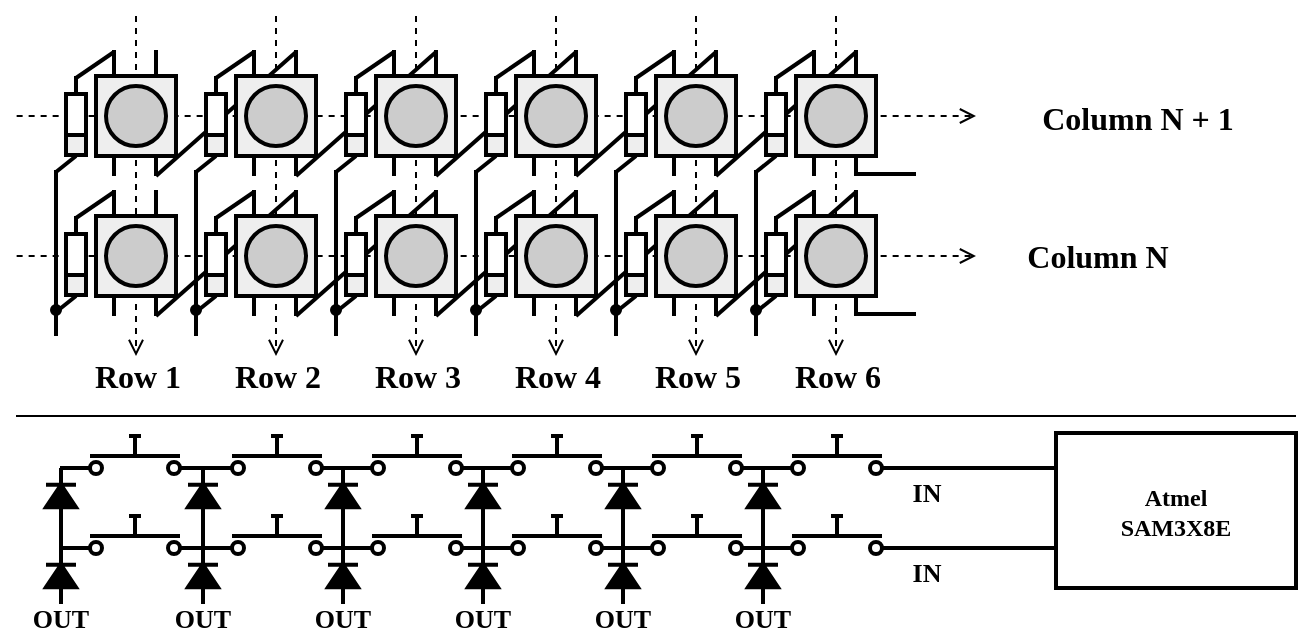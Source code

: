 <mxfile version="20.8.10" type="device"><diagram name="Page-1" id="bhe-230jiLK3wvnJUYLZ"><mxGraphModel dx="710" dy="435" grid="1" gridSize="10" guides="1" tooltips="1" connect="1" arrows="1" fold="1" page="1" pageScale="1" pageWidth="827" pageHeight="1169" math="0" shadow="0"><root><mxCell id="0"/><mxCell id="1" parent="0"/><mxCell id="HXv7oP3QBHWF7GNq25yJ-164" value="" style="endArrow=open;html=1;rounded=0;endFill=0;dashed=1;" edge="1" parent="1"><mxGeometry width="50" height="50" relative="1" as="geometry"><mxPoint x="450" y="40" as="sourcePoint"/><mxPoint x="450" y="210" as="targetPoint"/></mxGeometry></mxCell><mxCell id="HXv7oP3QBHWF7GNq25yJ-163" value="" style="endArrow=open;html=1;rounded=0;endFill=0;dashed=1;" edge="1" parent="1"><mxGeometry width="50" height="50" relative="1" as="geometry"><mxPoint x="380" y="40" as="sourcePoint"/><mxPoint x="380" y="210" as="targetPoint"/></mxGeometry></mxCell><mxCell id="HXv7oP3QBHWF7GNq25yJ-162" value="" style="endArrow=open;html=1;rounded=0;endFill=0;dashed=1;" edge="1" parent="1"><mxGeometry width="50" height="50" relative="1" as="geometry"><mxPoint x="310" y="40" as="sourcePoint"/><mxPoint x="310" y="210" as="targetPoint"/></mxGeometry></mxCell><mxCell id="HXv7oP3QBHWF7GNq25yJ-161" value="" style="endArrow=open;html=1;rounded=0;endFill=0;dashed=1;" edge="1" parent="1"><mxGeometry width="50" height="50" relative="1" as="geometry"><mxPoint x="240" y="40" as="sourcePoint"/><mxPoint x="240" y="210" as="targetPoint"/></mxGeometry></mxCell><mxCell id="HXv7oP3QBHWF7GNq25yJ-160" value="" style="endArrow=open;html=1;rounded=0;endFill=0;dashed=1;" edge="1" parent="1"><mxGeometry width="50" height="50" relative="1" as="geometry"><mxPoint x="170" y="40" as="sourcePoint"/><mxPoint x="170" y="210" as="targetPoint"/></mxGeometry></mxCell><mxCell id="HXv7oP3QBHWF7GNq25yJ-159" value="" style="endArrow=open;html=1;rounded=0;endFill=0;dashed=1;" edge="1" parent="1"><mxGeometry width="50" height="50" relative="1" as="geometry"><mxPoint x="100" y="40" as="sourcePoint"/><mxPoint x="100" y="210" as="targetPoint"/></mxGeometry></mxCell><mxCell id="HXv7oP3QBHWF7GNq25yJ-158" value="" style="endArrow=open;html=1;rounded=0;endFill=0;dashed=1;" edge="1" parent="1"><mxGeometry width="50" height="50" relative="1" as="geometry"><mxPoint x="40.322" y="160" as="sourcePoint"/><mxPoint x="520" y="160" as="targetPoint"/></mxGeometry></mxCell><mxCell id="HXv7oP3QBHWF7GNq25yJ-157" value="" style="endArrow=open;html=1;rounded=0;endFill=0;dashed=1;" edge="1" parent="1"><mxGeometry width="50" height="50" relative="1" as="geometry"><mxPoint x="40.322" y="90" as="sourcePoint"/><mxPoint x="520" y="90" as="targetPoint"/></mxGeometry></mxCell><mxCell id="HXv7oP3QBHWF7GNq25yJ-1" value="" style="endArrow=none;html=1;rounded=0;strokeWidth=2;" edge="1" parent="1"><mxGeometry width="50" height="50" relative="1" as="geometry"><mxPoint x="320.0" y="120" as="sourcePoint"/><mxPoint x="390" y="58" as="targetPoint"/></mxGeometry></mxCell><mxCell id="HXv7oP3QBHWF7GNq25yJ-2" value="" style="endArrow=none;html=1;rounded=0;strokeWidth=2;" edge="1" parent="1"><mxGeometry width="50" height="50" relative="1" as="geometry"><mxPoint x="180.0" y="120" as="sourcePoint"/><mxPoint x="250" y="58" as="targetPoint"/></mxGeometry></mxCell><mxCell id="HXv7oP3QBHWF7GNq25yJ-3" value="" style="endArrow=none;html=1;rounded=0;strokeWidth=2;" edge="1" parent="1"><mxGeometry width="50" height="50" relative="1" as="geometry"><mxPoint x="110" y="120" as="sourcePoint"/><mxPoint x="180" y="58" as="targetPoint"/></mxGeometry></mxCell><mxCell id="HXv7oP3QBHWF7GNq25yJ-4" value="" style="rounded=0;whiteSpace=wrap;html=1;strokeWidth=2;fillColor=#eee;" vertex="1" parent="1"><mxGeometry x="80" y="70" width="40" height="40" as="geometry"/></mxCell><mxCell id="HXv7oP3QBHWF7GNq25yJ-5" value="" style="ellipse;whiteSpace=wrap;html=1;aspect=fixed;strokeWidth=2;fillColor=#CCCCCC;" vertex="1" parent="1"><mxGeometry x="85" y="75" width="30" height="30" as="geometry"/></mxCell><mxCell id="HXv7oP3QBHWF7GNq25yJ-6" value="" style="endArrow=none;html=1;rounded=0;strokeWidth=2;entryX=0.25;entryY=1;entryDx=0;entryDy=0;" edge="1" parent="1"><mxGeometry width="50" height="50" relative="1" as="geometry"><mxPoint x="89" y="120" as="sourcePoint"/><mxPoint x="89" y="110" as="targetPoint"/></mxGeometry></mxCell><mxCell id="HXv7oP3QBHWF7GNq25yJ-7" value="" style="endArrow=none;html=1;rounded=0;strokeWidth=2;entryX=0.25;entryY=1;entryDx=0;entryDy=0;" edge="1" parent="1"><mxGeometry width="50" height="50" relative="1" as="geometry"><mxPoint x="110" y="120" as="sourcePoint"/><mxPoint x="110" y="110" as="targetPoint"/></mxGeometry></mxCell><mxCell id="HXv7oP3QBHWF7GNq25yJ-8" value="" style="endArrow=none;html=1;rounded=0;strokeWidth=2;" edge="1" parent="1"><mxGeometry width="50" height="50" relative="1" as="geometry"><mxPoint x="89" y="70" as="sourcePoint"/><mxPoint x="89" y="57" as="targetPoint"/></mxGeometry></mxCell><mxCell id="HXv7oP3QBHWF7GNq25yJ-9" value="" style="rounded=0;whiteSpace=wrap;html=1;strokeWidth=2;fillColor=#FFFFFF;" vertex="1" parent="1"><mxGeometry x="65" y="79" width="10" height="30" as="geometry"/></mxCell><mxCell id="HXv7oP3QBHWF7GNq25yJ-10" value="" style="rounded=0;whiteSpace=wrap;html=1;strokeWidth=2;fillColor=#EEEEEE;" vertex="1" parent="1"><mxGeometry x="65" y="99.5" width="10" height="10" as="geometry"/></mxCell><mxCell id="HXv7oP3QBHWF7GNq25yJ-11" value="" style="endArrow=none;html=1;rounded=0;strokeWidth=2;entryX=0.25;entryY=1;entryDx=0;entryDy=0;" edge="1" parent="1"><mxGeometry width="50" height="50" relative="1" as="geometry"><mxPoint x="70" y="80.0" as="sourcePoint"/><mxPoint x="70" y="70.0" as="targetPoint"/></mxGeometry></mxCell><mxCell id="HXv7oP3QBHWF7GNq25yJ-12" value="" style="endArrow=none;html=1;rounded=0;strokeWidth=2;" edge="1" parent="1"><mxGeometry width="50" height="50" relative="1" as="geometry"><mxPoint x="70" y="71" as="sourcePoint"/><mxPoint x="89" y="58" as="targetPoint"/></mxGeometry></mxCell><mxCell id="HXv7oP3QBHWF7GNq25yJ-13" value="" style="endArrow=none;html=1;rounded=0;strokeWidth=2;" edge="1" parent="1"><mxGeometry width="50" height="50" relative="1" as="geometry"><mxPoint x="60" y="118" as="sourcePoint"/><mxPoint x="70" y="110" as="targetPoint"/></mxGeometry></mxCell><mxCell id="HXv7oP3QBHWF7GNq25yJ-14" value="" style="rounded=0;whiteSpace=wrap;html=1;strokeWidth=2;fillColor=#eee;" vertex="1" parent="1"><mxGeometry x="150" y="70" width="40" height="40" as="geometry"/></mxCell><mxCell id="HXv7oP3QBHWF7GNq25yJ-15" value="" style="ellipse;whiteSpace=wrap;html=1;aspect=fixed;strokeWidth=2;fillColor=#CCCCCC;" vertex="1" parent="1"><mxGeometry x="155" y="75" width="30" height="30" as="geometry"/></mxCell><mxCell id="HXv7oP3QBHWF7GNq25yJ-16" value="" style="endArrow=none;html=1;rounded=0;strokeWidth=2;entryX=0.25;entryY=1;entryDx=0;entryDy=0;" edge="1" parent="1"><mxGeometry width="50" height="50" relative="1" as="geometry"><mxPoint x="159" y="120" as="sourcePoint"/><mxPoint x="159" y="110" as="targetPoint"/></mxGeometry></mxCell><mxCell id="HXv7oP3QBHWF7GNq25yJ-17" value="" style="endArrow=none;html=1;rounded=0;strokeWidth=2;entryX=0.25;entryY=1;entryDx=0;entryDy=0;" edge="1" parent="1"><mxGeometry width="50" height="50" relative="1" as="geometry"><mxPoint x="180" y="120" as="sourcePoint"/><mxPoint x="180" y="110" as="targetPoint"/></mxGeometry></mxCell><mxCell id="HXv7oP3QBHWF7GNq25yJ-18" value="" style="endArrow=none;html=1;rounded=0;strokeWidth=2;" edge="1" parent="1"><mxGeometry width="50" height="50" relative="1" as="geometry"><mxPoint x="159" y="70" as="sourcePoint"/><mxPoint x="159" y="57.0" as="targetPoint"/></mxGeometry></mxCell><mxCell id="HXv7oP3QBHWF7GNq25yJ-19" value="" style="rounded=0;whiteSpace=wrap;html=1;strokeWidth=2;fillColor=#FFFFFF;" vertex="1" parent="1"><mxGeometry x="135" y="79" width="10" height="30" as="geometry"/></mxCell><mxCell id="HXv7oP3QBHWF7GNq25yJ-20" value="" style="rounded=0;whiteSpace=wrap;html=1;strokeWidth=2;fillColor=#EEEEEE;" vertex="1" parent="1"><mxGeometry x="135" y="99.5" width="10" height="10" as="geometry"/></mxCell><mxCell id="HXv7oP3QBHWF7GNq25yJ-21" value="" style="endArrow=none;html=1;rounded=0;strokeWidth=2;entryX=0.25;entryY=1;entryDx=0;entryDy=0;" edge="1" parent="1"><mxGeometry width="50" height="50" relative="1" as="geometry"><mxPoint x="140" y="80.0" as="sourcePoint"/><mxPoint x="140" y="70.0" as="targetPoint"/></mxGeometry></mxCell><mxCell id="HXv7oP3QBHWF7GNq25yJ-22" value="" style="endArrow=none;html=1;rounded=0;strokeWidth=2;" edge="1" parent="1"><mxGeometry width="50" height="50" relative="1" as="geometry"><mxPoint x="140" y="71.0" as="sourcePoint"/><mxPoint x="159" y="58" as="targetPoint"/></mxGeometry></mxCell><mxCell id="HXv7oP3QBHWF7GNq25yJ-23" value="" style="endArrow=none;html=1;rounded=0;strokeWidth=2;" edge="1" parent="1"><mxGeometry width="50" height="50" relative="1" as="geometry"><mxPoint x="130" y="118" as="sourcePoint"/><mxPoint x="140" y="110" as="targetPoint"/></mxGeometry></mxCell><mxCell id="HXv7oP3QBHWF7GNq25yJ-24" value="" style="endArrow=none;html=1;rounded=0;strokeWidth=2;" edge="1" parent="1"><mxGeometry width="50" height="50" relative="1" as="geometry"><mxPoint x="130" y="200" as="sourcePoint"/><mxPoint x="130" y="117.0" as="targetPoint"/></mxGeometry></mxCell><mxCell id="HXv7oP3QBHWF7GNq25yJ-25" value="" style="endArrow=none;html=1;rounded=0;strokeWidth=2;" edge="1" parent="1"><mxGeometry width="50" height="50" relative="1" as="geometry"><mxPoint x="60" y="200" as="sourcePoint"/><mxPoint x="60" y="117.0" as="targetPoint"/></mxGeometry></mxCell><mxCell id="HXv7oP3QBHWF7GNq25yJ-26" value="" style="endArrow=none;html=1;rounded=0;strokeWidth=2;" edge="1" parent="1"><mxGeometry width="50" height="50" relative="1" as="geometry"><mxPoint x="110" y="70" as="sourcePoint"/><mxPoint x="110" y="57" as="targetPoint"/></mxGeometry></mxCell><mxCell id="HXv7oP3QBHWF7GNq25yJ-27" value="" style="endArrow=none;html=1;rounded=0;strokeWidth=2;" edge="1" parent="1"><mxGeometry width="50" height="50" relative="1" as="geometry"><mxPoint x="180" y="70" as="sourcePoint"/><mxPoint x="180" y="57" as="targetPoint"/></mxGeometry></mxCell><mxCell id="HXv7oP3QBHWF7GNq25yJ-28" value="" style="endArrow=none;html=1;rounded=0;strokeWidth=2;" edge="1" parent="1"><mxGeometry width="50" height="50" relative="1" as="geometry"><mxPoint x="250.0" y="120" as="sourcePoint"/><mxPoint x="320" y="58" as="targetPoint"/></mxGeometry></mxCell><mxCell id="HXv7oP3QBHWF7GNq25yJ-29" value="" style="rounded=0;whiteSpace=wrap;html=1;strokeWidth=2;fillColor=#eee;" vertex="1" parent="1"><mxGeometry x="220" y="70" width="40" height="40" as="geometry"/></mxCell><mxCell id="HXv7oP3QBHWF7GNq25yJ-30" value="" style="ellipse;whiteSpace=wrap;html=1;aspect=fixed;strokeWidth=2;fillColor=#CCCCCC;" vertex="1" parent="1"><mxGeometry x="225" y="75" width="30" height="30" as="geometry"/></mxCell><mxCell id="HXv7oP3QBHWF7GNq25yJ-31" value="" style="endArrow=none;html=1;rounded=0;strokeWidth=2;entryX=0.25;entryY=1;entryDx=0;entryDy=0;" edge="1" parent="1"><mxGeometry width="50" height="50" relative="1" as="geometry"><mxPoint x="229" y="120" as="sourcePoint"/><mxPoint x="229" y="110" as="targetPoint"/></mxGeometry></mxCell><mxCell id="HXv7oP3QBHWF7GNq25yJ-32" value="" style="endArrow=none;html=1;rounded=0;strokeWidth=2;entryX=0.25;entryY=1;entryDx=0;entryDy=0;" edge="1" parent="1"><mxGeometry width="50" height="50" relative="1" as="geometry"><mxPoint x="250" y="120" as="sourcePoint"/><mxPoint x="250" y="110" as="targetPoint"/></mxGeometry></mxCell><mxCell id="HXv7oP3QBHWF7GNq25yJ-33" value="" style="endArrow=none;html=1;rounded=0;strokeWidth=2;" edge="1" parent="1"><mxGeometry width="50" height="50" relative="1" as="geometry"><mxPoint x="229" y="70" as="sourcePoint"/><mxPoint x="229" y="57" as="targetPoint"/></mxGeometry></mxCell><mxCell id="HXv7oP3QBHWF7GNq25yJ-34" value="" style="rounded=0;whiteSpace=wrap;html=1;strokeWidth=2;fillColor=#FFFFFF;" vertex="1" parent="1"><mxGeometry x="205" y="79" width="10" height="30" as="geometry"/></mxCell><mxCell id="HXv7oP3QBHWF7GNq25yJ-35" value="" style="rounded=0;whiteSpace=wrap;html=1;strokeWidth=2;fillColor=#EEEEEE;" vertex="1" parent="1"><mxGeometry x="205" y="99.5" width="10" height="10" as="geometry"/></mxCell><mxCell id="HXv7oP3QBHWF7GNq25yJ-36" value="" style="endArrow=none;html=1;rounded=0;strokeWidth=2;entryX=0.25;entryY=1;entryDx=0;entryDy=0;" edge="1" parent="1"><mxGeometry width="50" height="50" relative="1" as="geometry"><mxPoint x="210" y="80.0" as="sourcePoint"/><mxPoint x="210" y="70.0" as="targetPoint"/></mxGeometry></mxCell><mxCell id="HXv7oP3QBHWF7GNq25yJ-37" value="" style="endArrow=none;html=1;rounded=0;strokeWidth=2;" edge="1" parent="1"><mxGeometry width="50" height="50" relative="1" as="geometry"><mxPoint x="210" y="71" as="sourcePoint"/><mxPoint x="229" y="58" as="targetPoint"/></mxGeometry></mxCell><mxCell id="HXv7oP3QBHWF7GNq25yJ-38" value="" style="endArrow=none;html=1;rounded=0;strokeWidth=2;" edge="1" parent="1"><mxGeometry width="50" height="50" relative="1" as="geometry"><mxPoint x="200" y="118" as="sourcePoint"/><mxPoint x="210" y="110" as="targetPoint"/></mxGeometry></mxCell><mxCell id="HXv7oP3QBHWF7GNq25yJ-39" value="" style="rounded=0;whiteSpace=wrap;html=1;strokeWidth=2;fillColor=#eee;" vertex="1" parent="1"><mxGeometry x="290" y="70" width="40" height="40" as="geometry"/></mxCell><mxCell id="HXv7oP3QBHWF7GNq25yJ-40" value="" style="ellipse;whiteSpace=wrap;html=1;aspect=fixed;strokeWidth=2;fillColor=#CCCCCC;" vertex="1" parent="1"><mxGeometry x="295" y="75" width="30" height="30" as="geometry"/></mxCell><mxCell id="HXv7oP3QBHWF7GNq25yJ-41" value="" style="endArrow=none;html=1;rounded=0;strokeWidth=2;entryX=0.25;entryY=1;entryDx=0;entryDy=0;" edge="1" parent="1"><mxGeometry width="50" height="50" relative="1" as="geometry"><mxPoint x="299" y="120" as="sourcePoint"/><mxPoint x="299" y="110" as="targetPoint"/></mxGeometry></mxCell><mxCell id="HXv7oP3QBHWF7GNq25yJ-42" value="" style="endArrow=none;html=1;rounded=0;strokeWidth=2;entryX=0.25;entryY=1;entryDx=0;entryDy=0;" edge="1" parent="1"><mxGeometry width="50" height="50" relative="1" as="geometry"><mxPoint x="320" y="120" as="sourcePoint"/><mxPoint x="320" y="110" as="targetPoint"/></mxGeometry></mxCell><mxCell id="HXv7oP3QBHWF7GNq25yJ-43" value="" style="endArrow=none;html=1;rounded=0;strokeWidth=2;" edge="1" parent="1"><mxGeometry width="50" height="50" relative="1" as="geometry"><mxPoint x="299" y="70" as="sourcePoint"/><mxPoint x="299" y="57.0" as="targetPoint"/></mxGeometry></mxCell><mxCell id="HXv7oP3QBHWF7GNq25yJ-44" value="" style="rounded=0;whiteSpace=wrap;html=1;strokeWidth=2;fillColor=#FFFFFF;" vertex="1" parent="1"><mxGeometry x="275" y="79" width="10" height="30" as="geometry"/></mxCell><mxCell id="HXv7oP3QBHWF7GNq25yJ-45" value="" style="rounded=0;whiteSpace=wrap;html=1;strokeWidth=2;fillColor=#EEEEEE;" vertex="1" parent="1"><mxGeometry x="275" y="99.5" width="10" height="10" as="geometry"/></mxCell><mxCell id="HXv7oP3QBHWF7GNq25yJ-46" value="" style="endArrow=none;html=1;rounded=0;strokeWidth=2;entryX=0.25;entryY=1;entryDx=0;entryDy=0;" edge="1" parent="1"><mxGeometry width="50" height="50" relative="1" as="geometry"><mxPoint x="280" y="80.0" as="sourcePoint"/><mxPoint x="280" y="70.0" as="targetPoint"/></mxGeometry></mxCell><mxCell id="HXv7oP3QBHWF7GNq25yJ-47" value="" style="endArrow=none;html=1;rounded=0;strokeWidth=2;" edge="1" parent="1"><mxGeometry width="50" height="50" relative="1" as="geometry"><mxPoint x="280" y="71.0" as="sourcePoint"/><mxPoint x="299" y="58" as="targetPoint"/></mxGeometry></mxCell><mxCell id="HXv7oP3QBHWF7GNq25yJ-48" value="" style="endArrow=none;html=1;rounded=0;strokeWidth=2;" edge="1" parent="1"><mxGeometry width="50" height="50" relative="1" as="geometry"><mxPoint x="270" y="118" as="sourcePoint"/><mxPoint x="280" y="110" as="targetPoint"/></mxGeometry></mxCell><mxCell id="HXv7oP3QBHWF7GNq25yJ-49" value="" style="endArrow=none;html=1;rounded=0;strokeWidth=2;" edge="1" parent="1"><mxGeometry width="50" height="50" relative="1" as="geometry"><mxPoint x="270" y="200" as="sourcePoint"/><mxPoint x="270" y="117.0" as="targetPoint"/></mxGeometry></mxCell><mxCell id="HXv7oP3QBHWF7GNq25yJ-50" value="" style="endArrow=none;html=1;rounded=0;strokeWidth=2;" edge="1" parent="1"><mxGeometry width="50" height="50" relative="1" as="geometry"><mxPoint x="200" y="200" as="sourcePoint"/><mxPoint x="200" y="117.0" as="targetPoint"/></mxGeometry></mxCell><mxCell id="HXv7oP3QBHWF7GNq25yJ-51" value="" style="endArrow=none;html=1;rounded=0;strokeWidth=2;" edge="1" parent="1"><mxGeometry width="50" height="50" relative="1" as="geometry"><mxPoint x="250.0" y="70" as="sourcePoint"/><mxPoint x="250.0" y="57" as="targetPoint"/></mxGeometry></mxCell><mxCell id="HXv7oP3QBHWF7GNq25yJ-52" value="" style="endArrow=none;html=1;rounded=0;strokeWidth=2;" edge="1" parent="1"><mxGeometry width="50" height="50" relative="1" as="geometry"><mxPoint x="320.0" y="70" as="sourcePoint"/><mxPoint x="320.0" y="57" as="targetPoint"/></mxGeometry></mxCell><mxCell id="HXv7oP3QBHWF7GNq25yJ-53" value="" style="endArrow=none;html=1;rounded=0;strokeWidth=2;" edge="1" parent="1"><mxGeometry width="50" height="50" relative="1" as="geometry"><mxPoint x="390.0" y="120" as="sourcePoint"/><mxPoint x="460" y="58" as="targetPoint"/></mxGeometry></mxCell><mxCell id="HXv7oP3QBHWF7GNq25yJ-54" value="" style="rounded=0;whiteSpace=wrap;html=1;strokeWidth=2;fillColor=#eee;" vertex="1" parent="1"><mxGeometry x="360" y="70" width="40" height="40" as="geometry"/></mxCell><mxCell id="HXv7oP3QBHWF7GNq25yJ-55" value="" style="ellipse;whiteSpace=wrap;html=1;aspect=fixed;strokeWidth=2;fillColor=#CCCCCC;" vertex="1" parent="1"><mxGeometry x="365" y="75" width="30" height="30" as="geometry"/></mxCell><mxCell id="HXv7oP3QBHWF7GNq25yJ-56" value="" style="endArrow=none;html=1;rounded=0;strokeWidth=2;entryX=0.25;entryY=1;entryDx=0;entryDy=0;" edge="1" parent="1"><mxGeometry width="50" height="50" relative="1" as="geometry"><mxPoint x="369" y="120" as="sourcePoint"/><mxPoint x="369" y="110" as="targetPoint"/></mxGeometry></mxCell><mxCell id="HXv7oP3QBHWF7GNq25yJ-57" value="" style="endArrow=none;html=1;rounded=0;strokeWidth=2;entryX=0.25;entryY=1;entryDx=0;entryDy=0;" edge="1" parent="1"><mxGeometry width="50" height="50" relative="1" as="geometry"><mxPoint x="390" y="120" as="sourcePoint"/><mxPoint x="390" y="110" as="targetPoint"/></mxGeometry></mxCell><mxCell id="HXv7oP3QBHWF7GNq25yJ-58" value="" style="endArrow=none;html=1;rounded=0;strokeWidth=2;" edge="1" parent="1"><mxGeometry width="50" height="50" relative="1" as="geometry"><mxPoint x="369" y="70" as="sourcePoint"/><mxPoint x="369" y="57" as="targetPoint"/></mxGeometry></mxCell><mxCell id="HXv7oP3QBHWF7GNq25yJ-59" value="" style="rounded=0;whiteSpace=wrap;html=1;strokeWidth=2;fillColor=#FFFFFF;" vertex="1" parent="1"><mxGeometry x="345" y="79" width="10" height="30" as="geometry"/></mxCell><mxCell id="HXv7oP3QBHWF7GNq25yJ-60" value="" style="rounded=0;whiteSpace=wrap;html=1;strokeWidth=2;fillColor=#EEEEEE;" vertex="1" parent="1"><mxGeometry x="345" y="99.5" width="10" height="10" as="geometry"/></mxCell><mxCell id="HXv7oP3QBHWF7GNq25yJ-61" value="" style="endArrow=none;html=1;rounded=0;strokeWidth=2;entryX=0.25;entryY=1;entryDx=0;entryDy=0;" edge="1" parent="1"><mxGeometry width="50" height="50" relative="1" as="geometry"><mxPoint x="350" y="80.0" as="sourcePoint"/><mxPoint x="350" y="70.0" as="targetPoint"/></mxGeometry></mxCell><mxCell id="HXv7oP3QBHWF7GNq25yJ-62" value="" style="endArrow=none;html=1;rounded=0;strokeWidth=2;" edge="1" parent="1"><mxGeometry width="50" height="50" relative="1" as="geometry"><mxPoint x="350" y="71" as="sourcePoint"/><mxPoint x="369" y="58" as="targetPoint"/></mxGeometry></mxCell><mxCell id="HXv7oP3QBHWF7GNq25yJ-63" value="" style="endArrow=none;html=1;rounded=0;strokeWidth=2;" edge="1" parent="1"><mxGeometry width="50" height="50" relative="1" as="geometry"><mxPoint x="340" y="118" as="sourcePoint"/><mxPoint x="350" y="110" as="targetPoint"/></mxGeometry></mxCell><mxCell id="HXv7oP3QBHWF7GNq25yJ-64" value="" style="rounded=0;whiteSpace=wrap;html=1;strokeWidth=2;fillColor=#eee;" vertex="1" parent="1"><mxGeometry x="430" y="70" width="40" height="40" as="geometry"/></mxCell><mxCell id="HXv7oP3QBHWF7GNq25yJ-65" value="" style="ellipse;whiteSpace=wrap;html=1;aspect=fixed;strokeWidth=2;fillColor=#CCCCCC;" vertex="1" parent="1"><mxGeometry x="435" y="75" width="30" height="30" as="geometry"/></mxCell><mxCell id="HXv7oP3QBHWF7GNq25yJ-66" value="" style="endArrow=none;html=1;rounded=0;strokeWidth=2;entryX=0.25;entryY=1;entryDx=0;entryDy=0;" edge="1" parent="1"><mxGeometry width="50" height="50" relative="1" as="geometry"><mxPoint x="439" y="120" as="sourcePoint"/><mxPoint x="439" y="110" as="targetPoint"/></mxGeometry></mxCell><mxCell id="HXv7oP3QBHWF7GNq25yJ-67" value="" style="endArrow=none;html=1;rounded=0;strokeWidth=2;entryX=0.25;entryY=1;entryDx=0;entryDy=0;" edge="1" parent="1"><mxGeometry width="50" height="50" relative="1" as="geometry"><mxPoint x="460" y="120" as="sourcePoint"/><mxPoint x="460" y="110" as="targetPoint"/></mxGeometry></mxCell><mxCell id="HXv7oP3QBHWF7GNq25yJ-68" value="" style="endArrow=none;html=1;rounded=0;strokeWidth=2;" edge="1" parent="1"><mxGeometry width="50" height="50" relative="1" as="geometry"><mxPoint x="439" y="70" as="sourcePoint"/><mxPoint x="439" y="57.0" as="targetPoint"/></mxGeometry></mxCell><mxCell id="HXv7oP3QBHWF7GNq25yJ-69" value="" style="rounded=0;whiteSpace=wrap;html=1;strokeWidth=2;fillColor=#FFFFFF;" vertex="1" parent="1"><mxGeometry x="415" y="79" width="10" height="30" as="geometry"/></mxCell><mxCell id="HXv7oP3QBHWF7GNq25yJ-70" value="" style="rounded=0;whiteSpace=wrap;html=1;strokeWidth=2;fillColor=#EEEEEE;" vertex="1" parent="1"><mxGeometry x="415" y="99.5" width="10" height="10" as="geometry"/></mxCell><mxCell id="HXv7oP3QBHWF7GNq25yJ-71" value="" style="endArrow=none;html=1;rounded=0;strokeWidth=2;entryX=0.25;entryY=1;entryDx=0;entryDy=0;" edge="1" parent="1"><mxGeometry width="50" height="50" relative="1" as="geometry"><mxPoint x="420" y="80.0" as="sourcePoint"/><mxPoint x="420" y="70.0" as="targetPoint"/></mxGeometry></mxCell><mxCell id="HXv7oP3QBHWF7GNq25yJ-72" value="" style="endArrow=none;html=1;rounded=0;strokeWidth=2;" edge="1" parent="1"><mxGeometry width="50" height="50" relative="1" as="geometry"><mxPoint x="420" y="71.0" as="sourcePoint"/><mxPoint x="439" y="58" as="targetPoint"/></mxGeometry></mxCell><mxCell id="HXv7oP3QBHWF7GNq25yJ-73" value="" style="endArrow=none;html=1;rounded=0;strokeWidth=2;" edge="1" parent="1"><mxGeometry width="50" height="50" relative="1" as="geometry"><mxPoint x="410" y="118" as="sourcePoint"/><mxPoint x="420" y="110" as="targetPoint"/></mxGeometry></mxCell><mxCell id="HXv7oP3QBHWF7GNq25yJ-74" value="" style="endArrow=none;html=1;rounded=0;strokeWidth=2;" edge="1" parent="1"><mxGeometry width="50" height="50" relative="1" as="geometry"><mxPoint x="410" y="200" as="sourcePoint"/><mxPoint x="410" y="117.0" as="targetPoint"/></mxGeometry></mxCell><mxCell id="HXv7oP3QBHWF7GNq25yJ-75" value="" style="endArrow=none;html=1;rounded=0;strokeWidth=2;" edge="1" parent="1"><mxGeometry width="50" height="50" relative="1" as="geometry"><mxPoint x="340" y="200" as="sourcePoint"/><mxPoint x="340" y="117.0" as="targetPoint"/></mxGeometry></mxCell><mxCell id="HXv7oP3QBHWF7GNq25yJ-76" value="" style="endArrow=none;html=1;rounded=0;strokeWidth=2;" edge="1" parent="1"><mxGeometry width="50" height="50" relative="1" as="geometry"><mxPoint x="390.0" y="70" as="sourcePoint"/><mxPoint x="390.0" y="57" as="targetPoint"/></mxGeometry></mxCell><mxCell id="HXv7oP3QBHWF7GNq25yJ-77" value="" style="endArrow=none;html=1;rounded=0;strokeWidth=2;" edge="1" parent="1"><mxGeometry width="50" height="50" relative="1" as="geometry"><mxPoint x="460.0" y="70" as="sourcePoint"/><mxPoint x="460.0" y="57" as="targetPoint"/></mxGeometry></mxCell><mxCell id="HXv7oP3QBHWF7GNq25yJ-78" value="" style="endArrow=none;html=1;rounded=0;strokeWidth=2;" edge="1" parent="1"><mxGeometry width="50" height="50" relative="1" as="geometry"><mxPoint x="320.0" y="190" as="sourcePoint"/><mxPoint x="390" y="128" as="targetPoint"/></mxGeometry></mxCell><mxCell id="HXv7oP3QBHWF7GNq25yJ-79" value="" style="endArrow=none;html=1;rounded=0;strokeWidth=2;" edge="1" parent="1"><mxGeometry width="50" height="50" relative="1" as="geometry"><mxPoint x="180" y="190" as="sourcePoint"/><mxPoint x="250" y="128" as="targetPoint"/></mxGeometry></mxCell><mxCell id="HXv7oP3QBHWF7GNq25yJ-80" value="" style="endArrow=none;html=1;rounded=0;strokeWidth=2;" edge="1" parent="1"><mxGeometry width="50" height="50" relative="1" as="geometry"><mxPoint x="110" y="190" as="sourcePoint"/><mxPoint x="180" y="128" as="targetPoint"/></mxGeometry></mxCell><mxCell id="HXv7oP3QBHWF7GNq25yJ-81" value="" style="rounded=0;whiteSpace=wrap;html=1;strokeWidth=2;fillColor=#eee;" vertex="1" parent="1"><mxGeometry x="80" y="140" width="40" height="40" as="geometry"/></mxCell><mxCell id="HXv7oP3QBHWF7GNq25yJ-82" value="" style="ellipse;whiteSpace=wrap;html=1;aspect=fixed;strokeWidth=2;fillColor=#CCCCCC;" vertex="1" parent="1"><mxGeometry x="85" y="145" width="30" height="30" as="geometry"/></mxCell><mxCell id="HXv7oP3QBHWF7GNq25yJ-83" value="" style="endArrow=none;html=1;rounded=0;strokeWidth=2;entryX=0.25;entryY=1;entryDx=0;entryDy=0;" edge="1" parent="1"><mxGeometry width="50" height="50" relative="1" as="geometry"><mxPoint x="89" y="190" as="sourcePoint"/><mxPoint x="89" y="180" as="targetPoint"/></mxGeometry></mxCell><mxCell id="HXv7oP3QBHWF7GNq25yJ-84" value="" style="endArrow=none;html=1;rounded=0;strokeWidth=2;entryX=0.25;entryY=1;entryDx=0;entryDy=0;" edge="1" parent="1"><mxGeometry width="50" height="50" relative="1" as="geometry"><mxPoint x="110" y="190" as="sourcePoint"/><mxPoint x="110" y="180" as="targetPoint"/></mxGeometry></mxCell><mxCell id="HXv7oP3QBHWF7GNq25yJ-85" value="" style="endArrow=none;html=1;rounded=0;strokeWidth=2;" edge="1" parent="1"><mxGeometry width="50" height="50" relative="1" as="geometry"><mxPoint x="89" y="140" as="sourcePoint"/><mxPoint x="89" y="127" as="targetPoint"/></mxGeometry></mxCell><mxCell id="HXv7oP3QBHWF7GNq25yJ-86" value="" style="rounded=0;whiteSpace=wrap;html=1;strokeWidth=2;fillColor=#FFFFFF;" vertex="1" parent="1"><mxGeometry x="65" y="149" width="10" height="30" as="geometry"/></mxCell><mxCell id="HXv7oP3QBHWF7GNq25yJ-87" value="" style="rounded=0;whiteSpace=wrap;html=1;strokeWidth=2;fillColor=#EEEEEE;" vertex="1" parent="1"><mxGeometry x="65" y="169.5" width="10" height="10" as="geometry"/></mxCell><mxCell id="HXv7oP3QBHWF7GNq25yJ-88" value="" style="endArrow=none;html=1;rounded=0;strokeWidth=2;entryX=0.25;entryY=1;entryDx=0;entryDy=0;" edge="1" parent="1"><mxGeometry width="50" height="50" relative="1" as="geometry"><mxPoint x="70" y="150.0" as="sourcePoint"/><mxPoint x="70" y="140.0" as="targetPoint"/></mxGeometry></mxCell><mxCell id="HXv7oP3QBHWF7GNq25yJ-89" value="" style="endArrow=none;html=1;rounded=0;strokeWidth=2;" edge="1" parent="1"><mxGeometry width="50" height="50" relative="1" as="geometry"><mxPoint x="70" y="141" as="sourcePoint"/><mxPoint x="89" y="128" as="targetPoint"/></mxGeometry></mxCell><mxCell id="HXv7oP3QBHWF7GNq25yJ-90" value="" style="endArrow=none;html=1;rounded=0;strokeWidth=2;" edge="1" parent="1"><mxGeometry width="50" height="50" relative="1" as="geometry"><mxPoint x="60" y="188" as="sourcePoint"/><mxPoint x="70" y="180" as="targetPoint"/></mxGeometry></mxCell><mxCell id="HXv7oP3QBHWF7GNq25yJ-91" value="" style="rounded=0;whiteSpace=wrap;html=1;strokeWidth=2;fillColor=#eee;" vertex="1" parent="1"><mxGeometry x="150" y="140" width="40" height="40" as="geometry"/></mxCell><mxCell id="HXv7oP3QBHWF7GNq25yJ-92" value="" style="ellipse;whiteSpace=wrap;html=1;aspect=fixed;strokeWidth=2;fillColor=#CCCCCC;" vertex="1" parent="1"><mxGeometry x="155" y="145" width="30" height="30" as="geometry"/></mxCell><mxCell id="HXv7oP3QBHWF7GNq25yJ-93" value="" style="endArrow=none;html=1;rounded=0;strokeWidth=2;entryX=0.25;entryY=1;entryDx=0;entryDy=0;" edge="1" parent="1"><mxGeometry width="50" height="50" relative="1" as="geometry"><mxPoint x="159" y="190" as="sourcePoint"/><mxPoint x="159" y="180" as="targetPoint"/></mxGeometry></mxCell><mxCell id="HXv7oP3QBHWF7GNq25yJ-94" value="" style="endArrow=none;html=1;rounded=0;strokeWidth=2;entryX=0.25;entryY=1;entryDx=0;entryDy=0;" edge="1" parent="1"><mxGeometry width="50" height="50" relative="1" as="geometry"><mxPoint x="180" y="190" as="sourcePoint"/><mxPoint x="180" y="180" as="targetPoint"/></mxGeometry></mxCell><mxCell id="HXv7oP3QBHWF7GNq25yJ-95" value="" style="endArrow=none;html=1;rounded=0;strokeWidth=2;" edge="1" parent="1"><mxGeometry width="50" height="50" relative="1" as="geometry"><mxPoint x="159" y="140" as="sourcePoint"/><mxPoint x="159" y="127.0" as="targetPoint"/></mxGeometry></mxCell><mxCell id="HXv7oP3QBHWF7GNq25yJ-96" value="" style="rounded=0;whiteSpace=wrap;html=1;strokeWidth=2;fillColor=#FFFFFF;" vertex="1" parent="1"><mxGeometry x="135" y="149" width="10" height="30" as="geometry"/></mxCell><mxCell id="HXv7oP3QBHWF7GNq25yJ-97" value="" style="rounded=0;whiteSpace=wrap;html=1;strokeWidth=2;fillColor=#EEEEEE;" vertex="1" parent="1"><mxGeometry x="135" y="169.5" width="10" height="10" as="geometry"/></mxCell><mxCell id="HXv7oP3QBHWF7GNq25yJ-98" value="" style="endArrow=none;html=1;rounded=0;strokeWidth=2;entryX=0.25;entryY=1;entryDx=0;entryDy=0;" edge="1" parent="1"><mxGeometry width="50" height="50" relative="1" as="geometry"><mxPoint x="140" y="150.0" as="sourcePoint"/><mxPoint x="140" y="140.0" as="targetPoint"/></mxGeometry></mxCell><mxCell id="HXv7oP3QBHWF7GNq25yJ-99" value="" style="endArrow=none;html=1;rounded=0;strokeWidth=2;" edge="1" parent="1"><mxGeometry width="50" height="50" relative="1" as="geometry"><mxPoint x="140" y="141.0" as="sourcePoint"/><mxPoint x="159" y="128" as="targetPoint"/></mxGeometry></mxCell><mxCell id="HXv7oP3QBHWF7GNq25yJ-100" value="" style="endArrow=none;html=1;rounded=0;strokeWidth=2;" edge="1" parent="1"><mxGeometry width="50" height="50" relative="1" as="geometry"><mxPoint x="130" y="188" as="sourcePoint"/><mxPoint x="140" y="180" as="targetPoint"/></mxGeometry></mxCell><mxCell id="HXv7oP3QBHWF7GNq25yJ-101" value="" style="endArrow=none;html=1;rounded=0;strokeWidth=2;" edge="1" parent="1"><mxGeometry width="50" height="50" relative="1" as="geometry"><mxPoint x="110" y="140" as="sourcePoint"/><mxPoint x="110" y="127" as="targetPoint"/></mxGeometry></mxCell><mxCell id="HXv7oP3QBHWF7GNq25yJ-102" value="" style="endArrow=none;html=1;rounded=0;strokeWidth=2;" edge="1" parent="1"><mxGeometry width="50" height="50" relative="1" as="geometry"><mxPoint x="180" y="140" as="sourcePoint"/><mxPoint x="180" y="127" as="targetPoint"/></mxGeometry></mxCell><mxCell id="HXv7oP3QBHWF7GNq25yJ-103" value="" style="endArrow=none;html=1;rounded=0;strokeWidth=2;" edge="1" parent="1"><mxGeometry width="50" height="50" relative="1" as="geometry"><mxPoint x="250" y="190" as="sourcePoint"/><mxPoint x="320" y="128" as="targetPoint"/></mxGeometry></mxCell><mxCell id="HXv7oP3QBHWF7GNq25yJ-104" value="" style="rounded=0;whiteSpace=wrap;html=1;strokeWidth=2;fillColor=#eee;" vertex="1" parent="1"><mxGeometry x="220" y="140" width="40" height="40" as="geometry"/></mxCell><mxCell id="HXv7oP3QBHWF7GNq25yJ-105" value="" style="ellipse;whiteSpace=wrap;html=1;aspect=fixed;strokeWidth=2;fillColor=#CCCCCC;" vertex="1" parent="1"><mxGeometry x="225" y="145" width="30" height="30" as="geometry"/></mxCell><mxCell id="HXv7oP3QBHWF7GNq25yJ-106" value="" style="endArrow=none;html=1;rounded=0;strokeWidth=2;entryX=0.25;entryY=1;entryDx=0;entryDy=0;" edge="1" parent="1"><mxGeometry width="50" height="50" relative="1" as="geometry"><mxPoint x="229" y="190" as="sourcePoint"/><mxPoint x="229" y="180" as="targetPoint"/></mxGeometry></mxCell><mxCell id="HXv7oP3QBHWF7GNq25yJ-107" value="" style="endArrow=none;html=1;rounded=0;strokeWidth=2;entryX=0.25;entryY=1;entryDx=0;entryDy=0;" edge="1" parent="1"><mxGeometry width="50" height="50" relative="1" as="geometry"><mxPoint x="250" y="190" as="sourcePoint"/><mxPoint x="250" y="180" as="targetPoint"/></mxGeometry></mxCell><mxCell id="HXv7oP3QBHWF7GNq25yJ-108" value="" style="endArrow=none;html=1;rounded=0;strokeWidth=2;" edge="1" parent="1"><mxGeometry width="50" height="50" relative="1" as="geometry"><mxPoint x="229" y="140" as="sourcePoint"/><mxPoint x="229" y="127" as="targetPoint"/></mxGeometry></mxCell><mxCell id="HXv7oP3QBHWF7GNq25yJ-109" value="" style="rounded=0;whiteSpace=wrap;html=1;strokeWidth=2;fillColor=#FFFFFF;" vertex="1" parent="1"><mxGeometry x="205" y="149" width="10" height="30" as="geometry"/></mxCell><mxCell id="HXv7oP3QBHWF7GNq25yJ-110" value="" style="rounded=0;whiteSpace=wrap;html=1;strokeWidth=2;fillColor=#EEEEEE;" vertex="1" parent="1"><mxGeometry x="205" y="169.5" width="10" height="10" as="geometry"/></mxCell><mxCell id="HXv7oP3QBHWF7GNq25yJ-111" value="" style="endArrow=none;html=1;rounded=0;strokeWidth=2;entryX=0.25;entryY=1;entryDx=0;entryDy=0;" edge="1" parent="1"><mxGeometry width="50" height="50" relative="1" as="geometry"><mxPoint x="210" y="150.0" as="sourcePoint"/><mxPoint x="210" y="140.0" as="targetPoint"/></mxGeometry></mxCell><mxCell id="HXv7oP3QBHWF7GNq25yJ-112" value="" style="endArrow=none;html=1;rounded=0;strokeWidth=2;" edge="1" parent="1"><mxGeometry width="50" height="50" relative="1" as="geometry"><mxPoint x="210" y="141" as="sourcePoint"/><mxPoint x="229" y="128" as="targetPoint"/></mxGeometry></mxCell><mxCell id="HXv7oP3QBHWF7GNq25yJ-113" value="" style="endArrow=none;html=1;rounded=0;strokeWidth=2;" edge="1" parent="1"><mxGeometry width="50" height="50" relative="1" as="geometry"><mxPoint x="200" y="188" as="sourcePoint"/><mxPoint x="210" y="180" as="targetPoint"/></mxGeometry></mxCell><mxCell id="HXv7oP3QBHWF7GNq25yJ-114" value="" style="rounded=0;whiteSpace=wrap;html=1;strokeWidth=2;fillColor=#eee;" vertex="1" parent="1"><mxGeometry x="290" y="140" width="40" height="40" as="geometry"/></mxCell><mxCell id="HXv7oP3QBHWF7GNq25yJ-115" value="" style="ellipse;whiteSpace=wrap;html=1;aspect=fixed;strokeWidth=2;fillColor=#CCCCCC;" vertex="1" parent="1"><mxGeometry x="295" y="145" width="30" height="30" as="geometry"/></mxCell><mxCell id="HXv7oP3QBHWF7GNq25yJ-116" value="" style="endArrow=none;html=1;rounded=0;strokeWidth=2;entryX=0.25;entryY=1;entryDx=0;entryDy=0;" edge="1" parent="1"><mxGeometry width="50" height="50" relative="1" as="geometry"><mxPoint x="299" y="190" as="sourcePoint"/><mxPoint x="299" y="180" as="targetPoint"/></mxGeometry></mxCell><mxCell id="HXv7oP3QBHWF7GNq25yJ-117" value="" style="endArrow=none;html=1;rounded=0;strokeWidth=2;entryX=0.25;entryY=1;entryDx=0;entryDy=0;" edge="1" parent="1"><mxGeometry width="50" height="50" relative="1" as="geometry"><mxPoint x="320" y="190" as="sourcePoint"/><mxPoint x="320" y="180" as="targetPoint"/></mxGeometry></mxCell><mxCell id="HXv7oP3QBHWF7GNq25yJ-118" value="" style="endArrow=none;html=1;rounded=0;strokeWidth=2;" edge="1" parent="1"><mxGeometry width="50" height="50" relative="1" as="geometry"><mxPoint x="299" y="140" as="sourcePoint"/><mxPoint x="299" y="127.0" as="targetPoint"/></mxGeometry></mxCell><mxCell id="HXv7oP3QBHWF7GNq25yJ-119" value="" style="rounded=0;whiteSpace=wrap;html=1;strokeWidth=2;fillColor=#FFFFFF;" vertex="1" parent="1"><mxGeometry x="275" y="149" width="10" height="30" as="geometry"/></mxCell><mxCell id="HXv7oP3QBHWF7GNq25yJ-120" value="" style="rounded=0;whiteSpace=wrap;html=1;strokeWidth=2;fillColor=#EEEEEE;" vertex="1" parent="1"><mxGeometry x="275" y="169.5" width="10" height="10" as="geometry"/></mxCell><mxCell id="HXv7oP3QBHWF7GNq25yJ-121" value="" style="endArrow=none;html=1;rounded=0;strokeWidth=2;entryX=0.25;entryY=1;entryDx=0;entryDy=0;" edge="1" parent="1"><mxGeometry width="50" height="50" relative="1" as="geometry"><mxPoint x="280" y="150.0" as="sourcePoint"/><mxPoint x="280" y="140.0" as="targetPoint"/></mxGeometry></mxCell><mxCell id="HXv7oP3QBHWF7GNq25yJ-122" value="" style="endArrow=none;html=1;rounded=0;strokeWidth=2;" edge="1" parent="1"><mxGeometry width="50" height="50" relative="1" as="geometry"><mxPoint x="280" y="141.0" as="sourcePoint"/><mxPoint x="299" y="128" as="targetPoint"/></mxGeometry></mxCell><mxCell id="HXv7oP3QBHWF7GNq25yJ-123" value="" style="endArrow=none;html=1;rounded=0;strokeWidth=2;" edge="1" parent="1"><mxGeometry width="50" height="50" relative="1" as="geometry"><mxPoint x="270" y="188" as="sourcePoint"/><mxPoint x="280" y="180" as="targetPoint"/></mxGeometry></mxCell><mxCell id="HXv7oP3QBHWF7GNq25yJ-124" value="" style="endArrow=none;html=1;rounded=0;strokeWidth=2;" edge="1" parent="1"><mxGeometry width="50" height="50" relative="1" as="geometry"><mxPoint x="250.0" y="140" as="sourcePoint"/><mxPoint x="250.0" y="127" as="targetPoint"/></mxGeometry></mxCell><mxCell id="HXv7oP3QBHWF7GNq25yJ-125" value="" style="endArrow=none;html=1;rounded=0;strokeWidth=2;" edge="1" parent="1"><mxGeometry width="50" height="50" relative="1" as="geometry"><mxPoint x="320.0" y="140" as="sourcePoint"/><mxPoint x="320.0" y="127" as="targetPoint"/></mxGeometry></mxCell><mxCell id="HXv7oP3QBHWF7GNq25yJ-126" value="" style="endArrow=none;html=1;rounded=0;strokeWidth=2;" edge="1" parent="1"><mxGeometry width="50" height="50" relative="1" as="geometry"><mxPoint x="390.0" y="190" as="sourcePoint"/><mxPoint x="460" y="128" as="targetPoint"/></mxGeometry></mxCell><mxCell id="HXv7oP3QBHWF7GNq25yJ-127" value="" style="rounded=0;whiteSpace=wrap;html=1;strokeWidth=2;fillColor=#eee;" vertex="1" parent="1"><mxGeometry x="360" y="140" width="40" height="40" as="geometry"/></mxCell><mxCell id="HXv7oP3QBHWF7GNq25yJ-128" value="" style="ellipse;whiteSpace=wrap;html=1;aspect=fixed;strokeWidth=2;fillColor=#CCCCCC;" vertex="1" parent="1"><mxGeometry x="365" y="145" width="30" height="30" as="geometry"/></mxCell><mxCell id="HXv7oP3QBHWF7GNq25yJ-129" value="" style="endArrow=none;html=1;rounded=0;strokeWidth=2;entryX=0.25;entryY=1;entryDx=0;entryDy=0;" edge="1" parent="1"><mxGeometry width="50" height="50" relative="1" as="geometry"><mxPoint x="369" y="190" as="sourcePoint"/><mxPoint x="369" y="180" as="targetPoint"/></mxGeometry></mxCell><mxCell id="HXv7oP3QBHWF7GNq25yJ-130" value="" style="endArrow=none;html=1;rounded=0;strokeWidth=2;entryX=0.25;entryY=1;entryDx=0;entryDy=0;" edge="1" parent="1"><mxGeometry width="50" height="50" relative="1" as="geometry"><mxPoint x="390" y="190" as="sourcePoint"/><mxPoint x="390" y="180" as="targetPoint"/></mxGeometry></mxCell><mxCell id="HXv7oP3QBHWF7GNq25yJ-131" value="" style="endArrow=none;html=1;rounded=0;strokeWidth=2;" edge="1" parent="1"><mxGeometry width="50" height="50" relative="1" as="geometry"><mxPoint x="369" y="140" as="sourcePoint"/><mxPoint x="369" y="127" as="targetPoint"/></mxGeometry></mxCell><mxCell id="HXv7oP3QBHWF7GNq25yJ-132" value="" style="rounded=0;whiteSpace=wrap;html=1;strokeWidth=2;fillColor=#FFFFFF;" vertex="1" parent="1"><mxGeometry x="345" y="149" width="10" height="30" as="geometry"/></mxCell><mxCell id="HXv7oP3QBHWF7GNq25yJ-133" value="" style="rounded=0;whiteSpace=wrap;html=1;strokeWidth=2;fillColor=#EEEEEE;" vertex="1" parent="1"><mxGeometry x="345" y="169.5" width="10" height="10" as="geometry"/></mxCell><mxCell id="HXv7oP3QBHWF7GNq25yJ-134" value="" style="endArrow=none;html=1;rounded=0;strokeWidth=2;entryX=0.25;entryY=1;entryDx=0;entryDy=0;" edge="1" parent="1"><mxGeometry width="50" height="50" relative="1" as="geometry"><mxPoint x="350" y="150.0" as="sourcePoint"/><mxPoint x="350" y="140.0" as="targetPoint"/></mxGeometry></mxCell><mxCell id="HXv7oP3QBHWF7GNq25yJ-135" value="" style="endArrow=none;html=1;rounded=0;strokeWidth=2;" edge="1" parent="1"><mxGeometry width="50" height="50" relative="1" as="geometry"><mxPoint x="350" y="141" as="sourcePoint"/><mxPoint x="369" y="128" as="targetPoint"/></mxGeometry></mxCell><mxCell id="HXv7oP3QBHWF7GNq25yJ-136" value="" style="endArrow=none;html=1;rounded=0;strokeWidth=2;" edge="1" parent="1"><mxGeometry width="50" height="50" relative="1" as="geometry"><mxPoint x="340" y="188" as="sourcePoint"/><mxPoint x="350" y="180" as="targetPoint"/></mxGeometry></mxCell><mxCell id="HXv7oP3QBHWF7GNq25yJ-137" value="" style="rounded=0;whiteSpace=wrap;html=1;strokeWidth=2;fillColor=#eee;" vertex="1" parent="1"><mxGeometry x="430" y="140" width="40" height="40" as="geometry"/></mxCell><mxCell id="HXv7oP3QBHWF7GNq25yJ-138" value="" style="ellipse;whiteSpace=wrap;html=1;aspect=fixed;strokeWidth=2;fillColor=#CCCCCC;" vertex="1" parent="1"><mxGeometry x="435" y="145" width="30" height="30" as="geometry"/></mxCell><mxCell id="HXv7oP3QBHWF7GNq25yJ-139" value="" style="endArrow=none;html=1;rounded=0;strokeWidth=2;entryX=0.25;entryY=1;entryDx=0;entryDy=0;" edge="1" parent="1"><mxGeometry width="50" height="50" relative="1" as="geometry"><mxPoint x="439" y="190" as="sourcePoint"/><mxPoint x="439" y="180" as="targetPoint"/></mxGeometry></mxCell><mxCell id="HXv7oP3QBHWF7GNq25yJ-140" value="" style="endArrow=none;html=1;rounded=0;strokeWidth=2;entryX=0.25;entryY=1;entryDx=0;entryDy=0;" edge="1" parent="1"><mxGeometry width="50" height="50" relative="1" as="geometry"><mxPoint x="460" y="190" as="sourcePoint"/><mxPoint x="460" y="180" as="targetPoint"/></mxGeometry></mxCell><mxCell id="HXv7oP3QBHWF7GNq25yJ-141" value="" style="endArrow=none;html=1;rounded=0;strokeWidth=2;" edge="1" parent="1"><mxGeometry width="50" height="50" relative="1" as="geometry"><mxPoint x="439" y="140" as="sourcePoint"/><mxPoint x="439" y="127.0" as="targetPoint"/></mxGeometry></mxCell><mxCell id="HXv7oP3QBHWF7GNq25yJ-142" value="" style="rounded=0;whiteSpace=wrap;html=1;strokeWidth=2;fillColor=#FFFFFF;" vertex="1" parent="1"><mxGeometry x="415" y="149" width="10" height="30" as="geometry"/></mxCell><mxCell id="HXv7oP3QBHWF7GNq25yJ-143" value="" style="rounded=0;whiteSpace=wrap;html=1;strokeWidth=2;fillColor=#EEEEEE;" vertex="1" parent="1"><mxGeometry x="415" y="169.5" width="10" height="10" as="geometry"/></mxCell><mxCell id="HXv7oP3QBHWF7GNq25yJ-144" value="" style="endArrow=none;html=1;rounded=0;strokeWidth=2;entryX=0.25;entryY=1;entryDx=0;entryDy=0;" edge="1" parent="1"><mxGeometry width="50" height="50" relative="1" as="geometry"><mxPoint x="420" y="150.0" as="sourcePoint"/><mxPoint x="420" y="140.0" as="targetPoint"/></mxGeometry></mxCell><mxCell id="HXv7oP3QBHWF7GNq25yJ-145" value="" style="endArrow=none;html=1;rounded=0;strokeWidth=2;" edge="1" parent="1"><mxGeometry width="50" height="50" relative="1" as="geometry"><mxPoint x="420" y="141.0" as="sourcePoint"/><mxPoint x="439" y="128" as="targetPoint"/></mxGeometry></mxCell><mxCell id="HXv7oP3QBHWF7GNq25yJ-146" value="" style="endArrow=none;html=1;rounded=0;strokeWidth=2;" edge="1" parent="1"><mxGeometry width="50" height="50" relative="1" as="geometry"><mxPoint x="410" y="188" as="sourcePoint"/><mxPoint x="420" y="180" as="targetPoint"/></mxGeometry></mxCell><mxCell id="HXv7oP3QBHWF7GNq25yJ-147" value="" style="endArrow=none;html=1;rounded=0;strokeWidth=2;" edge="1" parent="1"><mxGeometry width="50" height="50" relative="1" as="geometry"><mxPoint x="390.0" y="140" as="sourcePoint"/><mxPoint x="390.0" y="127" as="targetPoint"/></mxGeometry></mxCell><mxCell id="HXv7oP3QBHWF7GNq25yJ-148" value="" style="endArrow=none;html=1;rounded=0;strokeWidth=2;" edge="1" parent="1"><mxGeometry width="50" height="50" relative="1" as="geometry"><mxPoint x="460.0" y="140" as="sourcePoint"/><mxPoint x="460.0" y="127" as="targetPoint"/></mxGeometry></mxCell><mxCell id="HXv7oP3QBHWF7GNq25yJ-149" value="" style="ellipse;whiteSpace=wrap;html=1;aspect=fixed;strokeWidth=2;fillColor=#000000;" vertex="1" parent="1"><mxGeometry x="58" y="185" width="4" height="4" as="geometry"/></mxCell><mxCell id="HXv7oP3QBHWF7GNq25yJ-150" value="" style="ellipse;whiteSpace=wrap;html=1;aspect=fixed;strokeWidth=2;fillColor=#000000;" vertex="1" parent="1"><mxGeometry x="128" y="185" width="4" height="4" as="geometry"/></mxCell><mxCell id="HXv7oP3QBHWF7GNq25yJ-151" value="" style="ellipse;whiteSpace=wrap;html=1;aspect=fixed;strokeWidth=2;fillColor=#000000;" vertex="1" parent="1"><mxGeometry x="198" y="185" width="4" height="4" as="geometry"/></mxCell><mxCell id="HXv7oP3QBHWF7GNq25yJ-152" value="" style="ellipse;whiteSpace=wrap;html=1;aspect=fixed;strokeWidth=2;fillColor=#000000;" vertex="1" parent="1"><mxGeometry x="268" y="185" width="4" height="4" as="geometry"/></mxCell><mxCell id="HXv7oP3QBHWF7GNq25yJ-153" value="" style="ellipse;whiteSpace=wrap;html=1;aspect=fixed;strokeWidth=2;fillColor=#000000;" vertex="1" parent="1"><mxGeometry x="338" y="185" width="4" height="4" as="geometry"/></mxCell><mxCell id="HXv7oP3QBHWF7GNq25yJ-154" value="" style="ellipse;whiteSpace=wrap;html=1;aspect=fixed;strokeWidth=2;fillColor=#000000;" vertex="1" parent="1"><mxGeometry x="408" y="185" width="4" height="4" as="geometry"/></mxCell><mxCell id="HXv7oP3QBHWF7GNq25yJ-155" value="Column N" style="rounded=0;whiteSpace=wrap;html=1;fillColor=none;fontSize=16;fontFamily=Fira Code;fontSource=https%3A%2F%2Ffonts.googleapis.com%2Fcss%3Ffamily%3DFira%2BCode;fontStyle=1;strokeWidth=2;strokeColor=none;" vertex="1" parent="1"><mxGeometry x="536" y="145" width="90" height="30" as="geometry"/></mxCell><mxCell id="HXv7oP3QBHWF7GNq25yJ-156" value="Column N + 1" style="rounded=0;whiteSpace=wrap;html=1;fillColor=none;fontSize=16;fontFamily=Fira Code;fontSource=https%3A%2F%2Ffonts.googleapis.com%2Fcss%3Ffamily%3DFira%2BCode;fontStyle=1;strokeWidth=2;strokeColor=none;" vertex="1" parent="1"><mxGeometry x="541" y="76" width="120" height="30" as="geometry"/></mxCell><mxCell id="HXv7oP3QBHWF7GNq25yJ-165" value="Row 1" style="rounded=0;whiteSpace=wrap;html=1;fillColor=none;fontSize=16;fontFamily=Fira Code;fontSource=https%3A%2F%2Ffonts.googleapis.com%2Fcss%3Ffamily%3DFira%2BCode;fontStyle=1;strokeWidth=2;strokeColor=none;" vertex="1" parent="1"><mxGeometry x="74" y="205" width="54" height="30" as="geometry"/></mxCell><mxCell id="HXv7oP3QBHWF7GNq25yJ-166" value="Row 2" style="rounded=0;whiteSpace=wrap;html=1;fillColor=none;fontSize=16;fontFamily=Fira Code;fontSource=https%3A%2F%2Ffonts.googleapis.com%2Fcss%3Ffamily%3DFira%2BCode;fontStyle=1;strokeWidth=2;strokeColor=none;" vertex="1" parent="1"><mxGeometry x="144" y="205" width="54" height="30" as="geometry"/></mxCell><mxCell id="HXv7oP3QBHWF7GNq25yJ-167" value="Row 3" style="rounded=0;whiteSpace=wrap;html=1;fillColor=none;fontSize=16;fontFamily=Fira Code;fontSource=https%3A%2F%2Ffonts.googleapis.com%2Fcss%3Ffamily%3DFira%2BCode;fontStyle=1;strokeWidth=2;strokeColor=none;" vertex="1" parent="1"><mxGeometry x="214" y="205" width="54" height="30" as="geometry"/></mxCell><mxCell id="HXv7oP3QBHWF7GNq25yJ-168" value="Row 4" style="rounded=0;whiteSpace=wrap;html=1;fillColor=none;fontSize=16;fontFamily=Fira Code;fontSource=https%3A%2F%2Ffonts.googleapis.com%2Fcss%3Ffamily%3DFira%2BCode;fontStyle=1;strokeWidth=2;strokeColor=none;" vertex="1" parent="1"><mxGeometry x="284" y="205" width="54" height="30" as="geometry"/></mxCell><mxCell id="HXv7oP3QBHWF7GNq25yJ-169" value="Row 5" style="rounded=0;whiteSpace=wrap;html=1;fillColor=none;fontSize=16;fontFamily=Fira Code;fontSource=https%3A%2F%2Ffonts.googleapis.com%2Fcss%3Ffamily%3DFira%2BCode;fontStyle=1;strokeWidth=2;strokeColor=none;" vertex="1" parent="1"><mxGeometry x="354" y="205" width="54" height="30" as="geometry"/></mxCell><mxCell id="HXv7oP3QBHWF7GNq25yJ-170" value="Row 6" style="rounded=0;whiteSpace=wrap;html=1;fillColor=none;fontSize=16;fontFamily=Fira Code;fontSource=https%3A%2F%2Ffonts.googleapis.com%2Fcss%3Ffamily%3DFira%2BCode;fontStyle=1;strokeWidth=2;strokeColor=none;" vertex="1" parent="1"><mxGeometry x="424" y="205" width="54" height="30" as="geometry"/></mxCell><mxCell id="HXv7oP3QBHWF7GNq25yJ-171" value="" style="shape=mxgraph.electrical.electro-mechanical.pushbutton;aspect=fixed;elSwitchState=off;strokeWidth=2;" vertex="1" parent="1"><mxGeometry x="62" y="250" width="75" height="20" as="geometry"/></mxCell><mxCell id="HXv7oP3QBHWF7GNq25yJ-196" style="edgeStyle=orthogonalEdgeStyle;rounded=0;orthogonalLoop=1;jettySize=auto;html=1;exitX=0;exitY=0.5;exitDx=0;exitDy=0;exitPerimeter=0;entryX=1;entryY=0.5;entryDx=0;entryDy=0;entryPerimeter=0;endArrow=none;endFill=0;strokeWidth=2;" edge="1" parent="1" source="HXv7oP3QBHWF7GNq25yJ-172" target="HXv7oP3QBHWF7GNq25yJ-185"><mxGeometry relative="1" as="geometry"/></mxCell><mxCell id="HXv7oP3QBHWF7GNq25yJ-172" value="" style="pointerEvents=1;fillColor=strokeColor;verticalLabelPosition=bottom;shadow=0;dashed=0;align=center;html=1;verticalAlign=top;shape=mxgraph.electrical.diodes.diode;strokeWidth=2;rotation=-90;" vertex="1" parent="1"><mxGeometry x="48.5" y="272.5" width="28" height="15" as="geometry"/></mxCell><mxCell id="HXv7oP3QBHWF7GNq25yJ-174" value="" style="shape=mxgraph.electrical.electro-mechanical.pushbutton;aspect=fixed;elSwitchState=off;strokeWidth=2;" vertex="1" parent="1"><mxGeometry x="133" y="250" width="75" height="20" as="geometry"/></mxCell><mxCell id="HXv7oP3QBHWF7GNq25yJ-175" value="" style="pointerEvents=1;fillColor=strokeColor;verticalLabelPosition=bottom;shadow=0;dashed=0;align=center;html=1;verticalAlign=top;shape=mxgraph.electrical.diodes.diode;strokeWidth=2;rotation=-90;" vertex="1" parent="1"><mxGeometry x="119.5" y="272.5" width="28" height="15" as="geometry"/></mxCell><mxCell id="HXv7oP3QBHWF7GNq25yJ-176" value="" style="shape=mxgraph.electrical.electro-mechanical.pushbutton;aspect=fixed;elSwitchState=off;strokeWidth=2;" vertex="1" parent="1"><mxGeometry x="203" y="250" width="75" height="20" as="geometry"/></mxCell><mxCell id="HXv7oP3QBHWF7GNq25yJ-177" value="" style="pointerEvents=1;fillColor=strokeColor;verticalLabelPosition=bottom;shadow=0;dashed=0;align=center;html=1;verticalAlign=top;shape=mxgraph.electrical.diodes.diode;strokeWidth=2;rotation=-90;" vertex="1" parent="1"><mxGeometry x="189.5" y="272.5" width="28" height="15" as="geometry"/></mxCell><mxCell id="HXv7oP3QBHWF7GNq25yJ-178" value="" style="shape=mxgraph.electrical.electro-mechanical.pushbutton;aspect=fixed;elSwitchState=off;strokeWidth=2;" vertex="1" parent="1"><mxGeometry x="273" y="250" width="75" height="20" as="geometry"/></mxCell><mxCell id="HXv7oP3QBHWF7GNq25yJ-179" value="" style="pointerEvents=1;fillColor=strokeColor;verticalLabelPosition=bottom;shadow=0;dashed=0;align=center;html=1;verticalAlign=top;shape=mxgraph.electrical.diodes.diode;strokeWidth=2;rotation=-90;" vertex="1" parent="1"><mxGeometry x="259.5" y="272.5" width="28" height="15" as="geometry"/></mxCell><mxCell id="HXv7oP3QBHWF7GNq25yJ-180" value="" style="shape=mxgraph.electrical.electro-mechanical.pushbutton;aspect=fixed;elSwitchState=off;strokeWidth=2;" vertex="1" parent="1"><mxGeometry x="343" y="250" width="75" height="20" as="geometry"/></mxCell><mxCell id="HXv7oP3QBHWF7GNq25yJ-181" value="" style="pointerEvents=1;fillColor=strokeColor;verticalLabelPosition=bottom;shadow=0;dashed=0;align=center;html=1;verticalAlign=top;shape=mxgraph.electrical.diodes.diode;strokeWidth=2;rotation=-90;" vertex="1" parent="1"><mxGeometry x="329.5" y="272.5" width="28" height="15" as="geometry"/></mxCell><mxCell id="HXv7oP3QBHWF7GNq25yJ-182" value="" style="shape=mxgraph.electrical.electro-mechanical.pushbutton;aspect=fixed;elSwitchState=off;strokeWidth=2;" vertex="1" parent="1"><mxGeometry x="413" y="250" width="75" height="20" as="geometry"/></mxCell><mxCell id="HXv7oP3QBHWF7GNq25yJ-183" value="" style="pointerEvents=1;fillColor=strokeColor;verticalLabelPosition=bottom;shadow=0;dashed=0;align=center;html=1;verticalAlign=top;shape=mxgraph.electrical.diodes.diode;strokeWidth=2;rotation=-90;" vertex="1" parent="1"><mxGeometry x="399.5" y="272.5" width="28" height="15" as="geometry"/></mxCell><mxCell id="HXv7oP3QBHWF7GNq25yJ-184" value="" style="shape=mxgraph.electrical.electro-mechanical.pushbutton;aspect=fixed;elSwitchState=off;strokeWidth=2;" vertex="1" parent="1"><mxGeometry x="62" y="290" width="75" height="20" as="geometry"/></mxCell><mxCell id="HXv7oP3QBHWF7GNq25yJ-185" value="" style="pointerEvents=1;fillColor=strokeColor;verticalLabelPosition=bottom;shadow=0;dashed=0;align=center;html=1;verticalAlign=top;shape=mxgraph.electrical.diodes.diode;strokeWidth=2;rotation=-90;" vertex="1" parent="1"><mxGeometry x="48.5" y="312.5" width="28" height="15" as="geometry"/></mxCell><mxCell id="HXv7oP3QBHWF7GNq25yJ-186" value="" style="shape=mxgraph.electrical.electro-mechanical.pushbutton;aspect=fixed;elSwitchState=off;strokeWidth=2;" vertex="1" parent="1"><mxGeometry x="133" y="290" width="75" height="20" as="geometry"/></mxCell><mxCell id="HXv7oP3QBHWF7GNq25yJ-187" value="" style="pointerEvents=1;fillColor=strokeColor;verticalLabelPosition=bottom;shadow=0;dashed=0;align=center;html=1;verticalAlign=top;shape=mxgraph.electrical.diodes.diode;strokeWidth=2;rotation=-90;" vertex="1" parent="1"><mxGeometry x="119.5" y="312.5" width="28" height="15" as="geometry"/></mxCell><mxCell id="HXv7oP3QBHWF7GNq25yJ-188" value="" style="shape=mxgraph.electrical.electro-mechanical.pushbutton;aspect=fixed;elSwitchState=off;strokeWidth=2;" vertex="1" parent="1"><mxGeometry x="203" y="290" width="75" height="20" as="geometry"/></mxCell><mxCell id="HXv7oP3QBHWF7GNq25yJ-189" value="" style="pointerEvents=1;fillColor=strokeColor;verticalLabelPosition=bottom;shadow=0;dashed=0;align=center;html=1;verticalAlign=top;shape=mxgraph.electrical.diodes.diode;strokeWidth=2;rotation=-90;" vertex="1" parent="1"><mxGeometry x="189.5" y="312.5" width="28" height="15" as="geometry"/></mxCell><mxCell id="HXv7oP3QBHWF7GNq25yJ-190" value="" style="shape=mxgraph.electrical.electro-mechanical.pushbutton;aspect=fixed;elSwitchState=off;strokeWidth=2;" vertex="1" parent="1"><mxGeometry x="273" y="290" width="75" height="20" as="geometry"/></mxCell><mxCell id="HXv7oP3QBHWF7GNq25yJ-191" value="" style="pointerEvents=1;fillColor=strokeColor;verticalLabelPosition=bottom;shadow=0;dashed=0;align=center;html=1;verticalAlign=top;shape=mxgraph.electrical.diodes.diode;strokeWidth=2;rotation=-90;" vertex="1" parent="1"><mxGeometry x="259.5" y="312.5" width="28" height="15" as="geometry"/></mxCell><mxCell id="HXv7oP3QBHWF7GNq25yJ-192" value="" style="shape=mxgraph.electrical.electro-mechanical.pushbutton;aspect=fixed;elSwitchState=off;strokeWidth=2;" vertex="1" parent="1"><mxGeometry x="343" y="290" width="75" height="20" as="geometry"/></mxCell><mxCell id="HXv7oP3QBHWF7GNq25yJ-193" value="" style="pointerEvents=1;fillColor=strokeColor;verticalLabelPosition=bottom;shadow=0;dashed=0;align=center;html=1;verticalAlign=top;shape=mxgraph.electrical.diodes.diode;strokeWidth=2;rotation=-90;" vertex="1" parent="1"><mxGeometry x="329.5" y="312.5" width="28" height="15" as="geometry"/></mxCell><mxCell id="HXv7oP3QBHWF7GNq25yJ-194" value="" style="shape=mxgraph.electrical.electro-mechanical.pushbutton;aspect=fixed;elSwitchState=off;strokeWidth=2;" vertex="1" parent="1"><mxGeometry x="413" y="290" width="75" height="20" as="geometry"/></mxCell><mxCell id="HXv7oP3QBHWF7GNq25yJ-195" value="" style="pointerEvents=1;fillColor=strokeColor;verticalLabelPosition=bottom;shadow=0;dashed=0;align=center;html=1;verticalAlign=top;shape=mxgraph.electrical.diodes.diode;strokeWidth=2;rotation=-90;" vertex="1" parent="1"><mxGeometry x="399.5" y="312.5" width="28" height="15" as="geometry"/></mxCell><mxCell id="HXv7oP3QBHWF7GNq25yJ-197" style="edgeStyle=orthogonalEdgeStyle;rounded=0;orthogonalLoop=1;jettySize=auto;html=1;exitX=0;exitY=0.5;exitDx=0;exitDy=0;exitPerimeter=0;entryX=1;entryY=0.5;entryDx=0;entryDy=0;entryPerimeter=0;endArrow=none;endFill=0;strokeWidth=2;" edge="1" parent="1"><mxGeometry relative="1" as="geometry"><mxPoint x="133.5" y="294" as="sourcePoint"/><mxPoint x="133.5" y="306" as="targetPoint"/></mxGeometry></mxCell><mxCell id="HXv7oP3QBHWF7GNq25yJ-198" style="edgeStyle=orthogonalEdgeStyle;rounded=0;orthogonalLoop=1;jettySize=auto;html=1;exitX=0;exitY=0.5;exitDx=0;exitDy=0;exitPerimeter=0;entryX=1;entryY=0.5;entryDx=0;entryDy=0;entryPerimeter=0;endArrow=none;endFill=0;strokeWidth=2;" edge="1" parent="1"><mxGeometry relative="1" as="geometry"><mxPoint x="203.5" y="294" as="sourcePoint"/><mxPoint x="203.5" y="306" as="targetPoint"/></mxGeometry></mxCell><mxCell id="HXv7oP3QBHWF7GNq25yJ-199" style="edgeStyle=orthogonalEdgeStyle;rounded=0;orthogonalLoop=1;jettySize=auto;html=1;exitX=0;exitY=0.5;exitDx=0;exitDy=0;exitPerimeter=0;entryX=1;entryY=0.5;entryDx=0;entryDy=0;entryPerimeter=0;endArrow=none;endFill=0;strokeWidth=2;" edge="1" parent="1"><mxGeometry relative="1" as="geometry"><mxPoint x="273.5" y="294" as="sourcePoint"/><mxPoint x="273.5" y="306" as="targetPoint"/></mxGeometry></mxCell><mxCell id="HXv7oP3QBHWF7GNq25yJ-200" style="edgeStyle=orthogonalEdgeStyle;rounded=0;orthogonalLoop=1;jettySize=auto;html=1;exitX=0;exitY=0.5;exitDx=0;exitDy=0;exitPerimeter=0;entryX=1;entryY=0.5;entryDx=0;entryDy=0;entryPerimeter=0;endArrow=none;endFill=0;strokeWidth=2;" edge="1" parent="1"><mxGeometry relative="1" as="geometry"><mxPoint x="343.5" y="294" as="sourcePoint"/><mxPoint x="343.5" y="306" as="targetPoint"/></mxGeometry></mxCell><mxCell id="HXv7oP3QBHWF7GNq25yJ-201" style="edgeStyle=orthogonalEdgeStyle;rounded=0;orthogonalLoop=1;jettySize=auto;html=1;exitX=0;exitY=0.5;exitDx=0;exitDy=0;exitPerimeter=0;entryX=1;entryY=0.5;entryDx=0;entryDy=0;entryPerimeter=0;endArrow=none;endFill=0;strokeWidth=2;" edge="1" parent="1"><mxGeometry relative="1" as="geometry"><mxPoint x="413.5" y="294" as="sourcePoint"/><mxPoint x="413.5" y="306" as="targetPoint"/></mxGeometry></mxCell><mxCell id="HXv7oP3QBHWF7GNq25yJ-203" value="" style="endArrow=none;html=1;rounded=0;strokeWidth=2;" edge="1" parent="1"><mxGeometry width="50" height="50" relative="1" as="geometry"><mxPoint x="490" y="189" as="sourcePoint"/><mxPoint x="460" y="189" as="targetPoint"/></mxGeometry></mxCell><mxCell id="HXv7oP3QBHWF7GNq25yJ-204" value="" style="endArrow=none;html=1;rounded=0;strokeWidth=2;" edge="1" parent="1"><mxGeometry width="50" height="50" relative="1" as="geometry"><mxPoint x="490" y="119" as="sourcePoint"/><mxPoint x="460" y="119" as="targetPoint"/></mxGeometry></mxCell><mxCell id="HXv7oP3QBHWF7GNq25yJ-205" value="IN" style="rounded=0;whiteSpace=wrap;html=1;fillColor=none;fontSize=13;fontFamily=Fira Code;fontSource=https%3A%2F%2Ffonts.googleapis.com%2Fcss%3Ffamily%3DFira%2BCode;fontStyle=1;strokeWidth=2;strokeColor=none;" vertex="1" parent="1"><mxGeometry x="481" y="263" width="29" height="30" as="geometry"/></mxCell><mxCell id="HXv7oP3QBHWF7GNq25yJ-206" value="IN" style="rounded=0;whiteSpace=wrap;html=1;fillColor=none;fontSize=13;fontFamily=Fira Code;fontSource=https%3A%2F%2Ffonts.googleapis.com%2Fcss%3Ffamily%3DFira%2BCode;fontStyle=1;strokeWidth=2;strokeColor=none;" vertex="1" parent="1"><mxGeometry x="481" y="303" width="29" height="30" as="geometry"/></mxCell><mxCell id="HXv7oP3QBHWF7GNq25yJ-207" value="OUT" style="rounded=0;whiteSpace=wrap;html=1;fillColor=none;fontSize=13;fontFamily=Fira Code;fontSource=https%3A%2F%2Ffonts.googleapis.com%2Fcss%3Ffamily%3DFira%2BCode;fontStyle=1;strokeWidth=2;strokeColor=none;" vertex="1" parent="1"><mxGeometry x="48" y="329" width="29" height="23" as="geometry"/></mxCell><mxCell id="HXv7oP3QBHWF7GNq25yJ-208" value="OUT" style="rounded=0;whiteSpace=wrap;html=1;fillColor=none;fontSize=13;fontFamily=Fira Code;fontSource=https%3A%2F%2Ffonts.googleapis.com%2Fcss%3Ffamily%3DFira%2BCode;fontStyle=1;strokeWidth=2;strokeColor=none;" vertex="1" parent="1"><mxGeometry x="119" y="329" width="29" height="23" as="geometry"/></mxCell><mxCell id="HXv7oP3QBHWF7GNq25yJ-209" value="OUT" style="rounded=0;whiteSpace=wrap;html=1;fillColor=none;fontSize=13;fontFamily=Fira Code;fontSource=https%3A%2F%2Ffonts.googleapis.com%2Fcss%3Ffamily%3DFira%2BCode;fontStyle=1;strokeWidth=2;strokeColor=none;" vertex="1" parent="1"><mxGeometry x="189" y="329" width="29" height="23" as="geometry"/></mxCell><mxCell id="HXv7oP3QBHWF7GNq25yJ-210" value="OUT" style="rounded=0;whiteSpace=wrap;html=1;fillColor=none;fontSize=13;fontFamily=Fira Code;fontSource=https%3A%2F%2Ffonts.googleapis.com%2Fcss%3Ffamily%3DFira%2BCode;fontStyle=1;strokeWidth=2;strokeColor=none;" vertex="1" parent="1"><mxGeometry x="259" y="329" width="29" height="23" as="geometry"/></mxCell><mxCell id="HXv7oP3QBHWF7GNq25yJ-211" value="OUT" style="rounded=0;whiteSpace=wrap;html=1;fillColor=none;fontSize=13;fontFamily=Fira Code;fontSource=https%3A%2F%2Ffonts.googleapis.com%2Fcss%3Ffamily%3DFira%2BCode;fontStyle=1;strokeWidth=2;strokeColor=none;" vertex="1" parent="1"><mxGeometry x="329" y="329" width="29" height="23" as="geometry"/></mxCell><mxCell id="HXv7oP3QBHWF7GNq25yJ-213" value="OUT" style="rounded=0;whiteSpace=wrap;html=1;fillColor=none;fontSize=13;fontFamily=Fira Code;fontSource=https%3A%2F%2Ffonts.googleapis.com%2Fcss%3Ffamily%3DFira%2BCode;fontStyle=1;strokeWidth=2;strokeColor=none;" vertex="1" parent="1"><mxGeometry x="399" y="329" width="29" height="23" as="geometry"/></mxCell><mxCell id="HXv7oP3QBHWF7GNq25yJ-216" value="" style="endArrow=none;html=1;rounded=0;strokeWidth=1;fontSize=13;" edge="1" parent="1"><mxGeometry width="50" height="50" relative="1" as="geometry"><mxPoint x="40" y="240" as="sourcePoint"/><mxPoint x="680" y="240" as="targetPoint"/></mxGeometry></mxCell><mxCell id="HXv7oP3QBHWF7GNq25yJ-217" value="" style="rounded=0;whiteSpace=wrap;html=1;strokeWidth=2;fontSize=13;" vertex="1" parent="1"><mxGeometry x="560" y="248.5" width="120" height="77.5" as="geometry"/></mxCell><mxCell id="HXv7oP3QBHWF7GNq25yJ-218" value="" style="endArrow=none;html=1;rounded=0;strokeWidth=2;" edge="1" parent="1"><mxGeometry width="50" height="50" relative="1" as="geometry"><mxPoint x="560" y="266" as="sourcePoint"/><mxPoint x="480" y="266" as="targetPoint"/></mxGeometry></mxCell><mxCell id="HXv7oP3QBHWF7GNq25yJ-219" value="" style="endArrow=none;html=1;rounded=0;strokeWidth=2;" edge="1" parent="1"><mxGeometry width="50" height="50" relative="1" as="geometry"><mxPoint x="560" y="306" as="sourcePoint"/><mxPoint x="480" y="306" as="targetPoint"/></mxGeometry></mxCell><mxCell id="HXv7oP3QBHWF7GNq25yJ-220" value="Atmel SAM3X8E" style="rounded=0;whiteSpace=wrap;html=1;fillColor=none;fontSize=12;fontFamily=Fira Code;fontSource=https%3A%2F%2Ffonts.googleapis.com%2Fcss%3Ffamily%3DFira%2BCode;fontStyle=1;strokeWidth=2;strokeColor=none;align=center;" vertex="1" parent="1"><mxGeometry x="590" y="273" width="60" height="30" as="geometry"/></mxCell></root></mxGraphModel></diagram></mxfile>